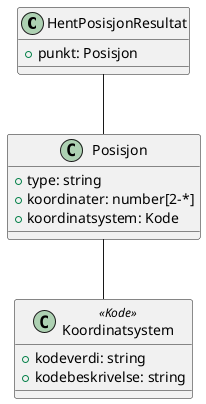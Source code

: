 @startuml

class HentPosisjonResultat {
    +punkt: Posisjon
}

HentPosisjonResultat -- Posisjon

class Posisjon {
    +type: string
    +koordinater: number[2-*]
    +koordinatsystem: Kode
}

Posisjon -- Koordinatsystem

class Koordinatsystem<<Kode>> {
    +kodeverdi: string
    +kodebeskrivelse: string
}

@enduml